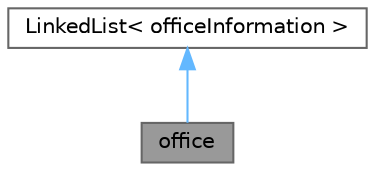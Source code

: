 digraph "office"
{
 // LATEX_PDF_SIZE
  bgcolor="transparent";
  edge [fontname=Helvetica,fontsize=10,labelfontname=Helvetica,labelfontsize=10];
  node [fontname=Helvetica,fontsize=10,shape=box,height=0.2,width=0.4];
  Node1 [id="Node000001",label="office",height=0.2,width=0.4,color="gray40", fillcolor="grey60", style="filled", fontcolor="black",tooltip="Represents an office management class."];
  Node2 -> Node1 [id="edge1_Node000001_Node000002",dir="back",color="steelblue1",style="solid",tooltip=" "];
  Node2 [id="Node000002",label="LinkedList\< officeInformation \>",height=0.2,width=0.4,color="gray40", fillcolor="white", style="filled",URL="$class_linked_list.html",tooltip=" "];
}

